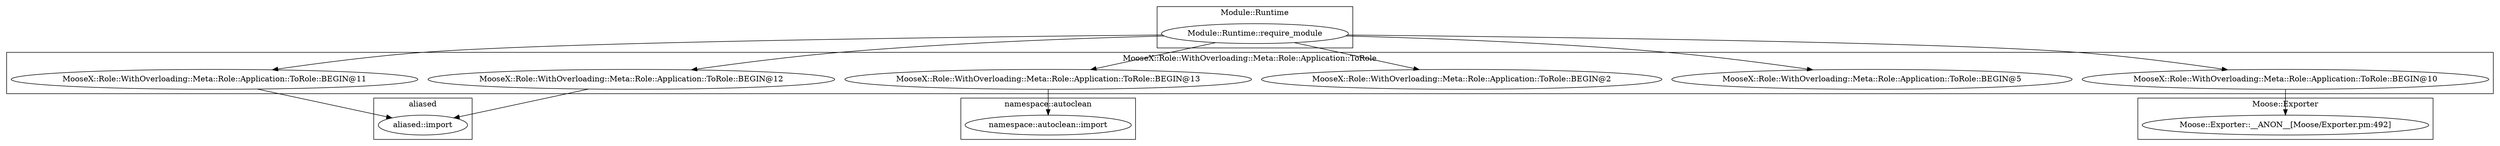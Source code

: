 digraph {
graph [overlap=false]
subgraph cluster_aliased {
	label="aliased";
	"aliased::import";
}
subgraph cluster_Module_Runtime {
	label="Module::Runtime";
	"Module::Runtime::require_module";
}
subgraph cluster_Moose_Exporter {
	label="Moose::Exporter";
	"Moose::Exporter::__ANON__[Moose/Exporter.pm:492]";
}
subgraph cluster_namespace_autoclean {
	label="namespace::autoclean";
	"namespace::autoclean::import";
}
subgraph cluster_MooseX_Role_WithOverloading_Meta_Role_Application_ToRole {
	label="MooseX::Role::WithOverloading::Meta::Role::Application::ToRole";
	"MooseX::Role::WithOverloading::Meta::Role::Application::ToRole::BEGIN@12";
	"MooseX::Role::WithOverloading::Meta::Role::Application::ToRole::BEGIN@5";
	"MooseX::Role::WithOverloading::Meta::Role::Application::ToRole::BEGIN@2";
	"MooseX::Role::WithOverloading::Meta::Role::Application::ToRole::BEGIN@11";
	"MooseX::Role::WithOverloading::Meta::Role::Application::ToRole::BEGIN@13";
	"MooseX::Role::WithOverloading::Meta::Role::Application::ToRole::BEGIN@10";
}
"MooseX::Role::WithOverloading::Meta::Role::Application::ToRole::BEGIN@12" -> "aliased::import";
"MooseX::Role::WithOverloading::Meta::Role::Application::ToRole::BEGIN@11" -> "aliased::import";
"Module::Runtime::require_module" -> "MooseX::Role::WithOverloading::Meta::Role::Application::ToRole::BEGIN@2";
"Module::Runtime::require_module" -> "MooseX::Role::WithOverloading::Meta::Role::Application::ToRole::BEGIN@13";
"MooseX::Role::WithOverloading::Meta::Role::Application::ToRole::BEGIN@10" -> "Moose::Exporter::__ANON__[Moose/Exporter.pm:492]";
"Module::Runtime::require_module" -> "MooseX::Role::WithOverloading::Meta::Role::Application::ToRole::BEGIN@5";
"Module::Runtime::require_module" -> "MooseX::Role::WithOverloading::Meta::Role::Application::ToRole::BEGIN@10";
"Module::Runtime::require_module" -> "MooseX::Role::WithOverloading::Meta::Role::Application::ToRole::BEGIN@12";
"MooseX::Role::WithOverloading::Meta::Role::Application::ToRole::BEGIN@13" -> "namespace::autoclean::import";
"Module::Runtime::require_module" -> "MooseX::Role::WithOverloading::Meta::Role::Application::ToRole::BEGIN@11";
}
